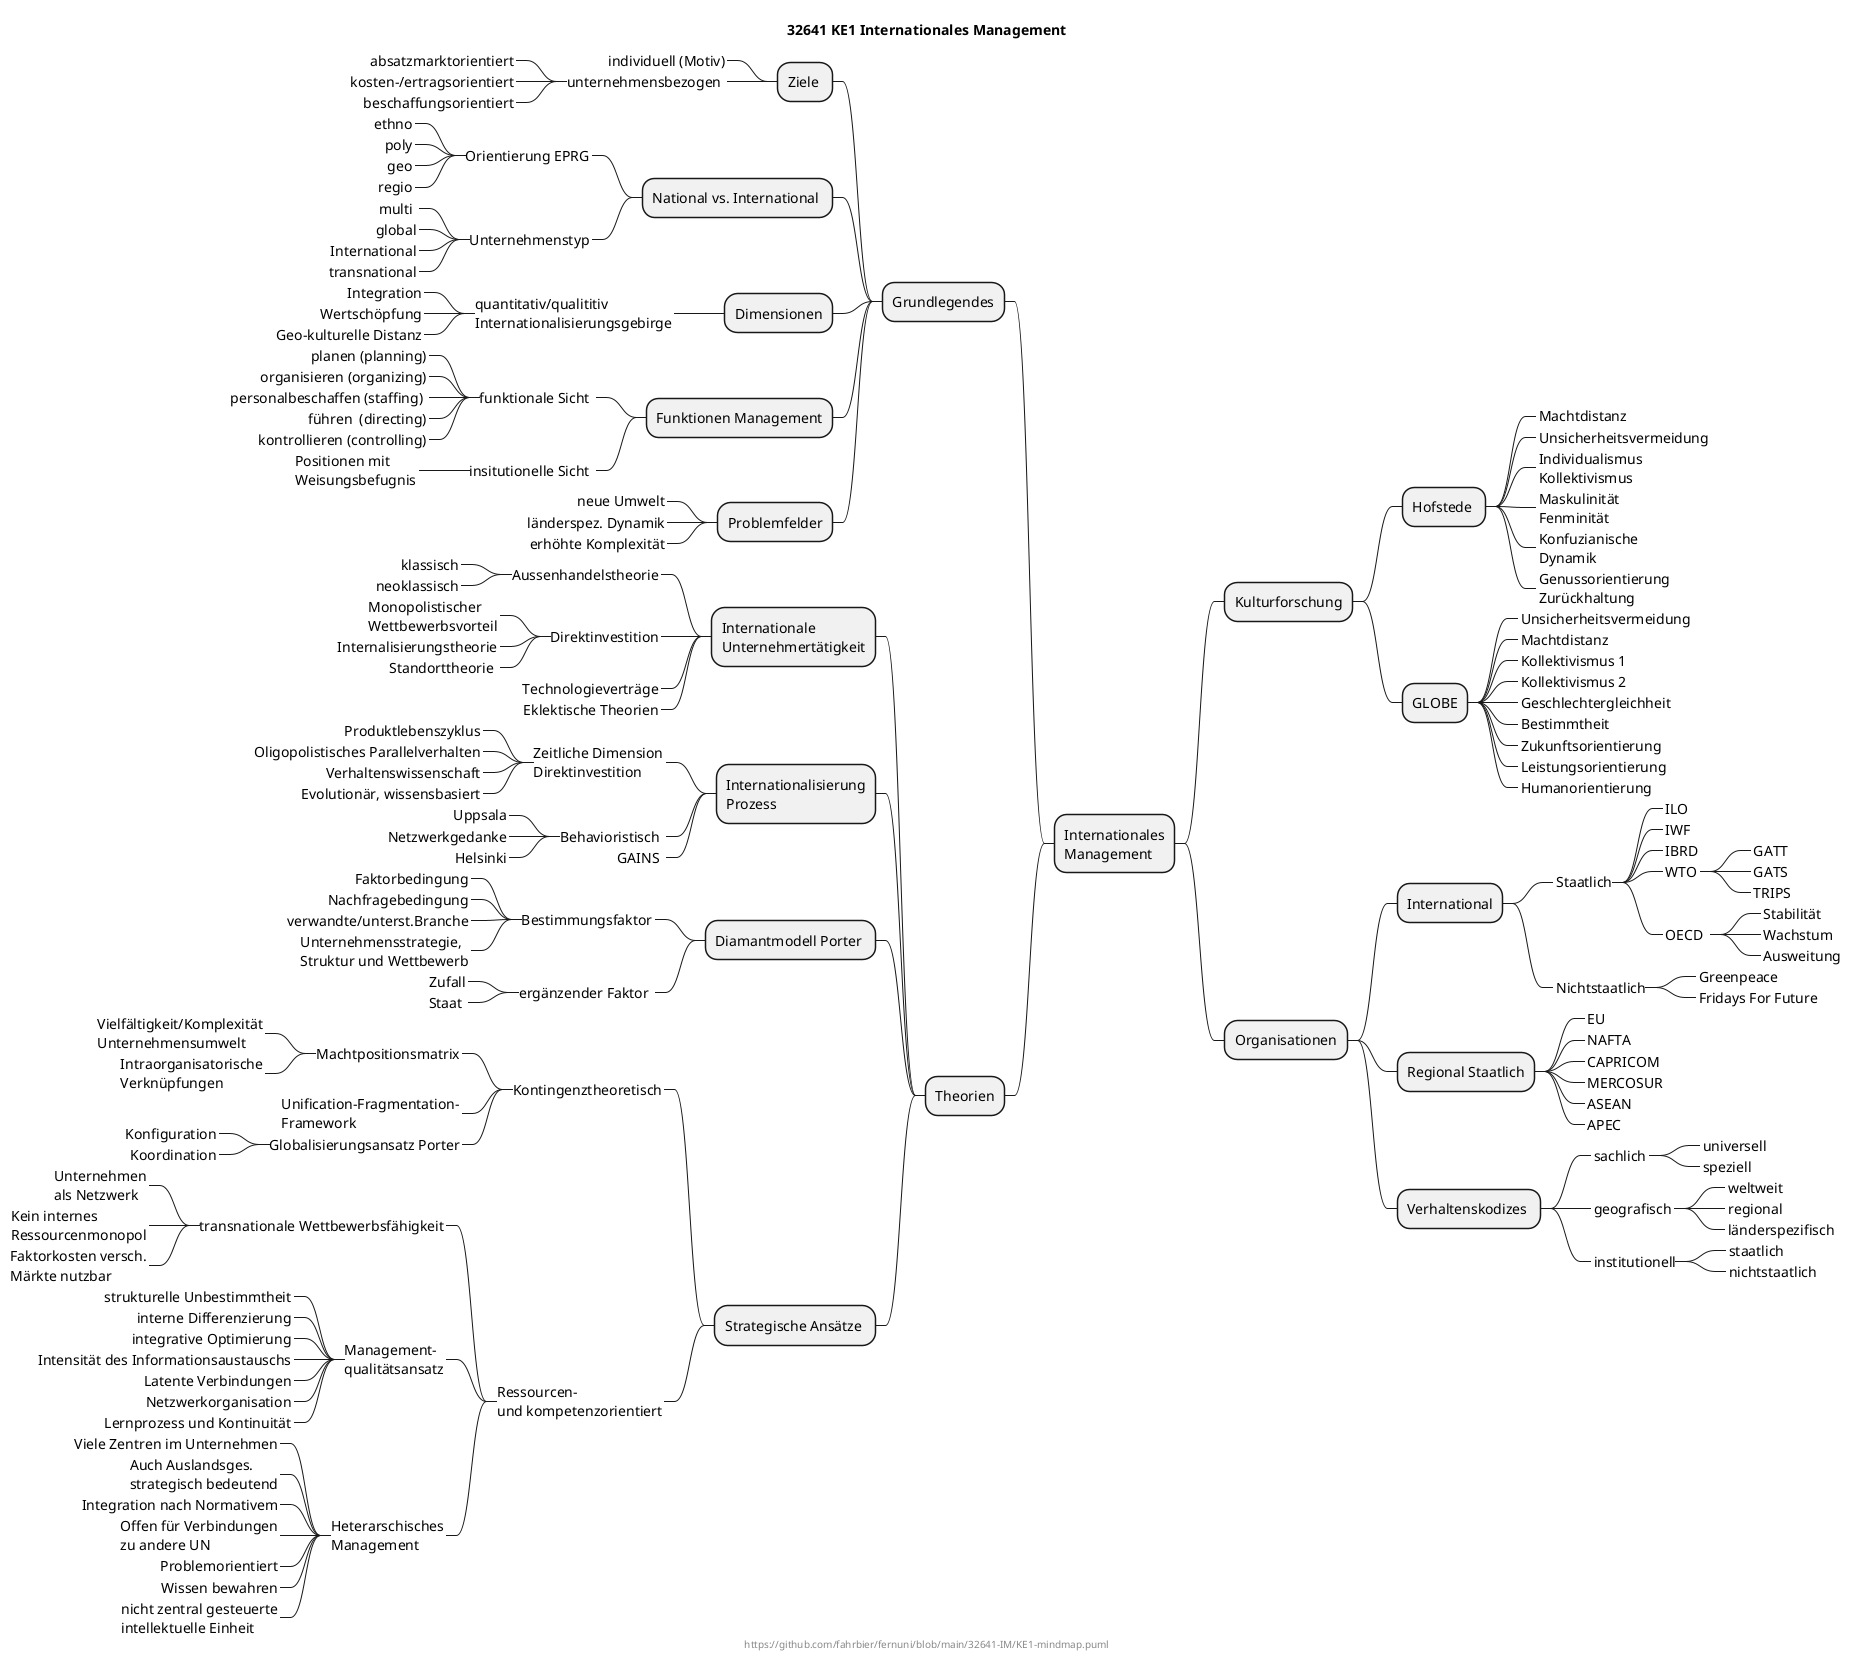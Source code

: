 @startmindmap
title 32641 KE1 Internationales Management
center footer https://github.com/fahrbier/fernuni/blob/main/32641-IM/KE1-mindmap.puml

+ Internationales\nManagement
++ Kulturforschung
+++ Hofstede 
++++_ Machtdistanz
++++_ Unsicherheitsvermeidung
++++_ Individualismus\nKollektivismus
++++_ Maskulinität\nFenminität
++++_ Konfuzianische\nDynamik
++++_ Genussorientierung\nZurückhaltung
+++ GLOBE
++++_ Unsicherheitsvermeidung
++++_ Machtdistanz
++++_ Kollektivismus 1
++++_ Kollektivismus 2
++++_ Geschlechtergleichheit
++++_ Bestimmtheit
++++_ Zukunftsorientierung
++++_ Leistungsorientierung
++++_ Humanorientierung
++ Organisationen
+++ International
++++_ Staatlich
+++++_ ILO 
+++++_ IWF 
+++++_ IBRD 
+++++_ WTO 
++++++_ GATT 
++++++_ GATS  
++++++_ TRIPS 
+++++_ OECD  
++++++_ Stabilität 
++++++_ Wachstum 
++++++_ Ausweitung 
++++_ Nichtstaatlich
+++++_ Greenpeace
+++++_ Fridays For Future 
+++ Regional Staatlich
++++_ EU 
++++_ NAFTA 
++++_ CAPRICOM 
++++_ MERCOSUR
++++_ ASEAN 
++++_ APEC
+++ Verhaltenskodizes 
++++_ sachlich 
+++++_ universell
+++++_ speziell

++++_ geografisch 
+++++_ weltweit
+++++_ regional
+++++_ länderspezifisch

++++_ institutionell
+++++_ staatlich 
+++++_ nichtstaatlich


-- Grundlegendes
--- Ziele 
----_ individuell (Motiv)
----_ unternehmensbezogen 
-----_ absatzmarktorientiert
-----_ kosten-/ertragsorientiert
-----_ beschaffungsorientiert
--- National vs. International 
----_ Orientierung EPRG
-----_ ethno
-----_ poly
-----_ geo
-----_ regio
----_ Unternehmenstyp
-----_ multi 
-----_ global
-----_ International
-----_ transnational
--- Dimensionen
----_ quantitativ/qualititiv\nInternationalisierungsgebirge
-----_ Integration
-----_ Wertschöpfung
-----_ Geo-kulturelle Distanz
--- Funktionen Management
----_ funktionale Sicht 
-----_ planen (planning)
-----_ organisieren (organizing)
-----_ personalbeschaffen (staffing) 
-----_ führen  (directing)
-----_ kontrollieren (controlling)
----_ insitutionelle Sicht 
-----_ Positionen mit\nWeisungsbefugnis
--- Problemfelder
----_ neue Umwelt
----_ länderspez. Dynamik
----_ erhöhte Komplexität
-- Theorien
--- Internationale\nUnternehmertätigkeit
----_ Aussenhandelstheorie
-----_ klassisch
-----_ neoklassisch
----_ Direktinvestition
-----_ Monopolistischer\nWettbewerbsvorteil
-----_ Internalisierungstheorie
-----_ Standorttheorie 
----_ Technologieverträge
----_ Eklektische Theorien
--- Internationalisierung\nProzess 
----_ Zeitliche Dimension\nDirektinvestition 
-----_ Produktlebenszyklus
-----_ Oligopolistisches Parallelverhalten
-----_ Verhaltenswissenschaft
-----_ Evolutionär, wissensbasiert
----_ Behavioristisch 
-----_ Uppsala
-----_ Netzwerkgedanke
-----_ Helsinki
----_ GAINS 
--- Diamantmodell Porter 
----_ Bestimmungsfaktor
-----_ Faktorbedingung
-----_ Nachfragebedingung
-----_ verwandte/unterst.Branche
-----_ Unternehmensstrategie,\nStruktur und Wettbewerb
----_ ergänzender Faktor 
-----_ Zufall
-----_ Staat 
--- Strategische Ansätze 
----_ Kontingenztheoretisch
-----_ Machtpositionsmatrix
------_ Vielfältigkeit/Komplexität\nUnternehmensumwelt
------_ Intraorganisatorische\nVerknüpfungen
-----_ Unification-Fragmentation-\nFramework
-----_ Globalisierungsansatz Porter
------_ Konfiguration
------_ Koordination

----_ Ressourcen-\nund kompetenzorientiert
-----_ transnationale Wettbewerbsfähigkeit
------_ Unternehmen\nals Netzwerk
------_ Kein internes\nRessourcenmonopol
------_ Faktorkosten versch.\nMärkte nutzbar
-----_ Management-\nqualitätsansatz
------_ strukturelle Unbestimmtheit
------_ interne Differenzierung
------_ integrative Optimierung
------_ Intensität des Informationsaustauschs
------_ Latente Verbindungen
------_ Netzwerkorganisation
------_ Lernprozess und Kontinuität
-----_ Heterarschisches\nManagement
------_ Viele Zentren im Unternehmen
------_ Auch Auslandsges.\nstrategisch bedeutend
------_ Integration nach Normativem
------_ Offen für Verbindungen\nzu andere UN
------_ Problemorientiert
------_ Wissen bewahren
------_ nicht zentral gesteuerte\nintellektuelle Einheit
@endmindmap
